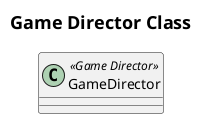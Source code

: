 @startuml Game Director Object

title = Game Director Class

class GameDirector <<Game Director>> {
    
}

@enduml